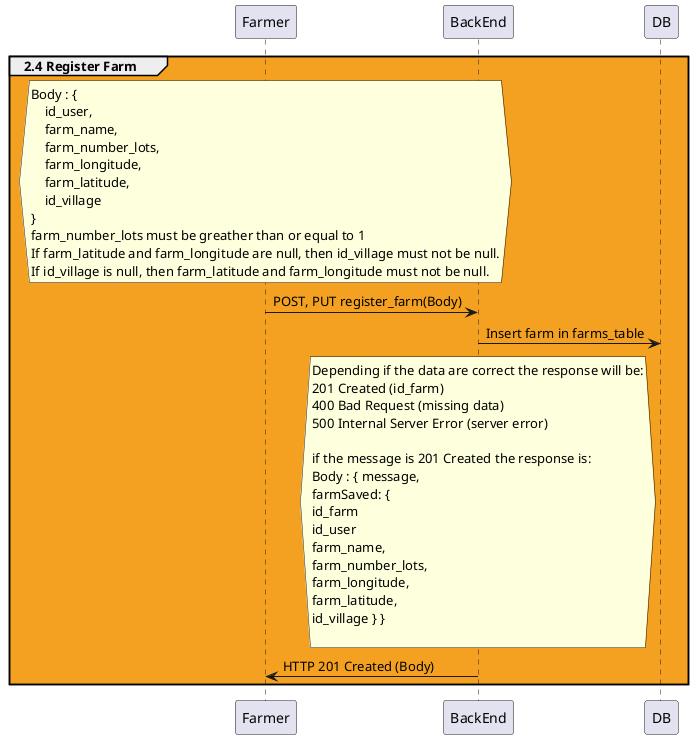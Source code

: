 @startuml

'Notas'
group #F4A020 2.4 Register Farm
    hnote over Farmer
        Body : {
            id_user,
            farm_name,
            farm_number_lots,
            farm_longitude,
            farm_latitude,
            id_village 
        }
        farm_number_lots must be greather than or equal to 1
        If farm_latitude and farm_longitude are null, then id_village must not be null.
        If id_village is null, then farm_latitude and farm_longitude must not be null.
    end note

    Farmer -> BackEnd: POST, PUT register_farm(Body)

    BackEnd -> DB: Insert farm in farms_table

    hnote over BackEnd
        Depending if the data are correct the response will be:
        201 Created (id_farm)
        400 Bad Request (missing data)
        500 Internal Server Error (server error)

        if the message is 201 Created the response is:
        Body : { message,
        farmSaved: {
        id_farm
        id_user
        farm_name,
        farm_number_lots,
        farm_longitude,
        farm_latitude,
        id_village } }

    endnote

    BackEnd -> Farmer: HTTP 201 Created (Body)

end group
@enduml